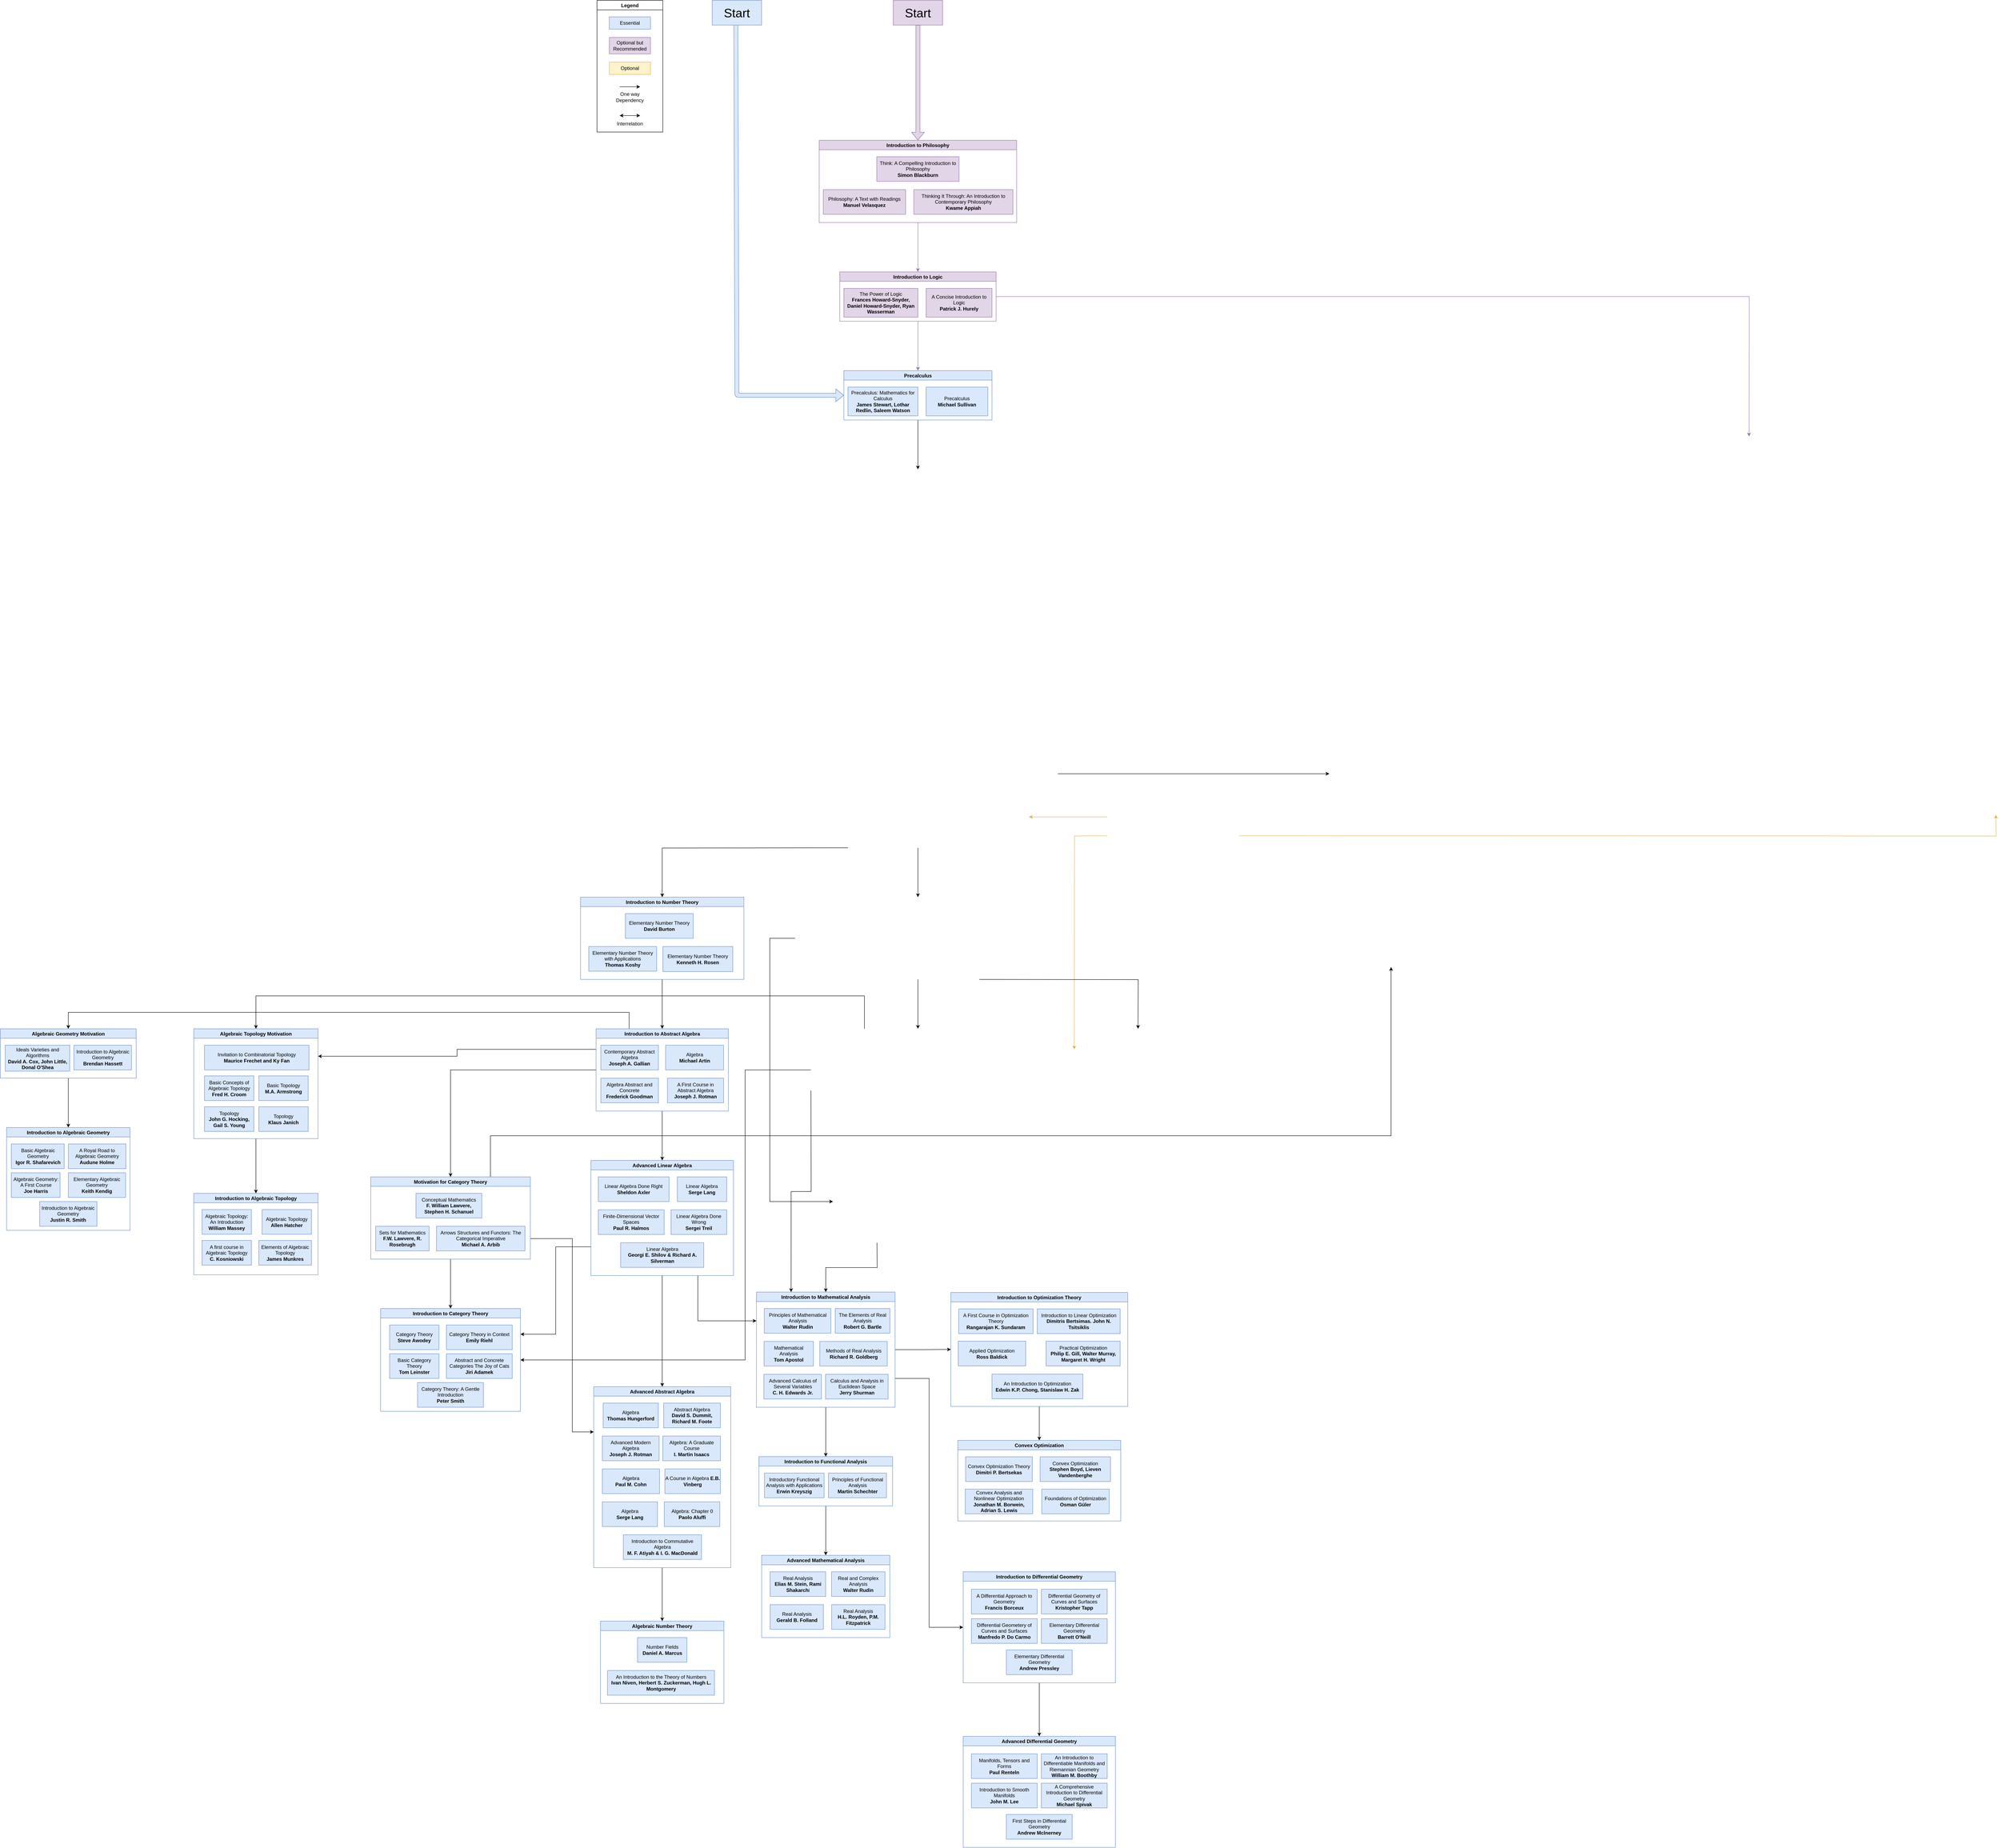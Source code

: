 <mxfile version="24.8.2">
  <diagram id="uAUSS5AuCfC497PnXvrO" name="Page-1">
    <mxGraphModel dx="6400" dy="2731" grid="1" gridSize="10" guides="1" tooltips="1" connect="1" arrows="1" fold="1" page="1" pageScale="1" pageWidth="850" pageHeight="1100" math="0" shadow="0">
      <root>
        <mxCell id="0" />
        <mxCell id="1" parent="0" />
        <mxCell id="ZpYR9GBJYjBJ57970Wno-1" value="Legend" style="swimlane;fillColor=#FFFFFF;" parent="1" vertex="1">
          <mxGeometry x="-1320" y="-1100" width="160" height="320" as="geometry" />
        </mxCell>
        <mxCell id="ZpYR9GBJYjBJ57970Wno-2" value="Optional" style="rounded=0;whiteSpace=wrap;html=1;fillColor=#fff2cc;strokeColor=#d6b656;" parent="ZpYR9GBJYjBJ57970Wno-1" vertex="1">
          <mxGeometry x="30" y="150" width="100" height="30" as="geometry" />
        </mxCell>
        <mxCell id="ZpYR9GBJYjBJ57970Wno-3" value="Optional but Recommended" style="rounded=0;whiteSpace=wrap;html=1;fillColor=#e1d5e7;strokeColor=#9673a6;" parent="ZpYR9GBJYjBJ57970Wno-1" vertex="1">
          <mxGeometry x="30" y="90" width="100" height="40" as="geometry" />
        </mxCell>
        <mxCell id="ZpYR9GBJYjBJ57970Wno-4" value="Essential&lt;br&gt;" style="rounded=0;whiteSpace=wrap;html=1;fillColor=#dae8fc;strokeColor=#6c8ebf;" parent="ZpYR9GBJYjBJ57970Wno-1" vertex="1">
          <mxGeometry x="30" y="40" width="100" height="30" as="geometry" />
        </mxCell>
        <mxCell id="HZ-TQ83FuogPrPlQnaqr-46" value="" style="endArrow=classic;html=1;" parent="ZpYR9GBJYjBJ57970Wno-1" edge="1">
          <mxGeometry width="50" height="50" relative="1" as="geometry">
            <mxPoint x="55" y="210" as="sourcePoint" />
            <mxPoint x="105" y="210" as="targetPoint" />
          </mxGeometry>
        </mxCell>
        <mxCell id="HZ-TQ83FuogPrPlQnaqr-47" value="One way Dependency" style="text;html=1;strokeColor=none;fillColor=none;align=center;verticalAlign=middle;whiteSpace=wrap;rounded=0;" parent="ZpYR9GBJYjBJ57970Wno-1" vertex="1">
          <mxGeometry x="40" y="220" width="80" height="30" as="geometry" />
        </mxCell>
        <mxCell id="HZ-TQ83FuogPrPlQnaqr-48" value="" style="endArrow=classic;startArrow=classic;html=1;" parent="ZpYR9GBJYjBJ57970Wno-1" edge="1">
          <mxGeometry width="50" height="50" relative="1" as="geometry">
            <mxPoint x="55" y="280" as="sourcePoint" />
            <mxPoint x="105" y="280" as="targetPoint" />
          </mxGeometry>
        </mxCell>
        <mxCell id="HZ-TQ83FuogPrPlQnaqr-49" value="Interrelation" style="text;html=1;strokeColor=none;fillColor=none;align=center;verticalAlign=middle;whiteSpace=wrap;rounded=0;" parent="ZpYR9GBJYjBJ57970Wno-1" vertex="1">
          <mxGeometry x="40" y="290" width="80" height="20" as="geometry" />
        </mxCell>
        <mxCell id="ZpYR9GBJYjBJ57970Wno-6" value="" style="shape=flexArrow;endArrow=classic;html=1;fontSize=30;entryX=0.5;entryY=0;entryDx=0;entryDy=0;fillColor=#e1d5e7;strokeColor=#9673a6;exitX=0.5;exitY=1;exitDx=0;exitDy=0;" parent="1" source="ZpYR9GBJYjBJ57970Wno-7" target="ZpYR9GBJYjBJ57970Wno-8" edge="1">
          <mxGeometry width="50" height="50" relative="1" as="geometry">
            <mxPoint x="-579" y="-1040" as="sourcePoint" />
            <mxPoint x="-579" y="-510" as="targetPoint" />
          </mxGeometry>
        </mxCell>
        <mxCell id="ZpYR9GBJYjBJ57970Wno-7" value="Start" style="rounded=0;whiteSpace=wrap;html=1;fontSize=30;fillColor=#e1d5e7;strokeColor=#9673a6;" parent="1" vertex="1">
          <mxGeometry x="-600" y="-1100" width="120" height="60" as="geometry" />
        </mxCell>
        <mxCell id="ZpYR9GBJYjBJ57970Wno-19" style="edgeStyle=orthogonalEdgeStyle;rounded=0;orthogonalLoop=1;jettySize=auto;html=1;fillColor=#e1d5e7;strokeColor=#9673a6;" parent="1" source="ZpYR9GBJYjBJ57970Wno-8" target="ZpYR9GBJYjBJ57970Wno-16" edge="1">
          <mxGeometry relative="1" as="geometry" />
        </mxCell>
        <mxCell id="ZpYR9GBJYjBJ57970Wno-8" value="Introduction to Philosophy" style="swimlane;fillColor=#e1d5e7;strokeColor=#9673a6;" parent="1" vertex="1">
          <mxGeometry x="-780" y="-760" width="480" height="200" as="geometry" />
        </mxCell>
        <mxCell id="ZpYR9GBJYjBJ57970Wno-9" value="Think: A Compelling Introduction to Philosophy&lt;br&gt;&lt;b&gt;Simon Blackburn&lt;/b&gt;&lt;br&gt;" style="rounded=0;whiteSpace=wrap;html=1;fillColor=#e1d5e7;strokeColor=#9673a6;" parent="ZpYR9GBJYjBJ57970Wno-8" vertex="1">
          <mxGeometry x="140" y="40" width="200" height="60" as="geometry" />
        </mxCell>
        <mxCell id="ZpYR9GBJYjBJ57970Wno-10" value="Philosophy: A Text with Readings&lt;br&gt;&lt;b&gt;Manuel Velasquez&lt;/b&gt;" style="rounded=0;whiteSpace=wrap;html=1;fillColor=#e1d5e7;strokeColor=#9673a6;" parent="ZpYR9GBJYjBJ57970Wno-8" vertex="1">
          <mxGeometry x="10" y="120" width="200" height="60" as="geometry" />
        </mxCell>
        <mxCell id="ZpYR9GBJYjBJ57970Wno-11" value="Thinking It Through: An Introduction to Contemporary Philosophy&lt;br&gt;&lt;b&gt;Kwame Appiah&lt;/b&gt;" style="rounded=0;whiteSpace=wrap;html=1;fillColor=#e1d5e7;strokeColor=#9673a6;" parent="ZpYR9GBJYjBJ57970Wno-8" vertex="1">
          <mxGeometry x="230" y="120" width="241" height="60" as="geometry" />
        </mxCell>
        <mxCell id="ZpYR9GBJYjBJ57970Wno-27" style="edgeStyle=orthogonalEdgeStyle;rounded=0;orthogonalLoop=1;jettySize=auto;html=1;exitX=0.5;exitY=1;exitDx=0;exitDy=0;entryX=0.5;entryY=0;entryDx=0;entryDy=0;fillColor=#e1d5e7;strokeColor=#9673a6;" parent="1" source="ZpYR9GBJYjBJ57970Wno-16" target="ZpYR9GBJYjBJ57970Wno-20" edge="1">
          <mxGeometry relative="1" as="geometry" />
        </mxCell>
        <mxCell id="HZ-TQ83FuogPrPlQnaqr-62" style="edgeStyle=orthogonalEdgeStyle;rounded=0;orthogonalLoop=1;jettySize=auto;html=1;exitX=1;exitY=0.5;exitDx=0;exitDy=0;entryX=0.5;entryY=0;entryDx=0;entryDy=0;fillColor=#e1d5e7;strokeColor=#9673a6;" parent="1" source="ZpYR9GBJYjBJ57970Wno-16" edge="1">
          <mxGeometry relative="1" as="geometry">
            <mxPoint x="1480" y="-40" as="targetPoint" />
          </mxGeometry>
        </mxCell>
        <mxCell id="ZpYR9GBJYjBJ57970Wno-16" value="Introduction to Logic" style="swimlane;fillColor=#e1d5e7;strokeColor=#9673a6;" parent="1" vertex="1">
          <mxGeometry x="-730" y="-440" width="380" height="120" as="geometry" />
        </mxCell>
        <mxCell id="ZpYR9GBJYjBJ57970Wno-17" value="The Power of Logic&lt;br&gt;&lt;b&gt;Frances Howard-Snyder, Daniel Howard-Snyder, Ryan Wasserman&lt;/b&gt;" style="rounded=0;whiteSpace=wrap;html=1;fillColor=#e1d5e7;strokeColor=#9673a6;" parent="ZpYR9GBJYjBJ57970Wno-16" vertex="1">
          <mxGeometry x="10" y="40" width="180" height="70" as="geometry" />
        </mxCell>
        <mxCell id="ZpYR9GBJYjBJ57970Wno-18" value="A Concise Introduction to Logic&lt;br&gt;&lt;b&gt;Patrick J. Hurely&lt;/b&gt;" style="rounded=0;whiteSpace=wrap;html=1;fillColor=#e1d5e7;strokeColor=#9673a6;" parent="ZpYR9GBJYjBJ57970Wno-16" vertex="1">
          <mxGeometry x="210" y="40" width="160" height="70" as="geometry" />
        </mxCell>
        <mxCell id="ZpYR9GBJYjBJ57970Wno-38" style="edgeStyle=orthogonalEdgeStyle;rounded=0;orthogonalLoop=1;jettySize=auto;html=1;exitX=0.5;exitY=1;exitDx=0;exitDy=0;" parent="1" source="ZpYR9GBJYjBJ57970Wno-20" edge="1">
          <mxGeometry relative="1" as="geometry">
            <mxPoint x="-540" y="40" as="targetPoint" />
          </mxGeometry>
        </mxCell>
        <mxCell id="ZpYR9GBJYjBJ57970Wno-20" value="Precalculus" style="swimlane;fillColor=#dae8fc;strokeColor=#6c8ebf;" parent="1" vertex="1">
          <mxGeometry x="-720" y="-200" width="360" height="120" as="geometry">
            <mxRectangle x="-720" y="-200" width="100" height="30" as="alternateBounds" />
          </mxGeometry>
        </mxCell>
        <mxCell id="ZpYR9GBJYjBJ57970Wno-21" value="Precalculus: Mathematics for Calculus&lt;br&gt;&lt;b&gt;James Stewart, Lothar Redlin, Saleem Watson&lt;/b&gt;" style="rounded=0;whiteSpace=wrap;html=1;fillColor=#dae8fc;strokeColor=#6c8ebf;" parent="ZpYR9GBJYjBJ57970Wno-20" vertex="1">
          <mxGeometry x="10" y="40" width="170" height="70" as="geometry" />
        </mxCell>
        <mxCell id="ZpYR9GBJYjBJ57970Wno-32" value="Precalculus&lt;br&gt;&lt;b&gt;Michael Sullivan&lt;/b&gt;" style="rounded=0;whiteSpace=wrap;html=1;fillColor=#dae8fc;strokeColor=#6c8ebf;" parent="ZpYR9GBJYjBJ57970Wno-20" vertex="1">
          <mxGeometry x="200" y="40" width="150" height="70" as="geometry" />
        </mxCell>
        <mxCell id="ZpYR9GBJYjBJ57970Wno-39" value="" style="shape=flexArrow;endArrow=classic;html=1;entryX=0;entryY=0.5;entryDx=0;entryDy=0;fillColor=#dae8fc;strokeColor=#6c8ebf;" parent="1" target="ZpYR9GBJYjBJ57970Wno-20" edge="1">
          <mxGeometry width="50" height="50" relative="1" as="geometry">
            <mxPoint x="-982.5" y="-1050" as="sourcePoint" />
            <mxPoint x="-981" y="-256" as="targetPoint" />
            <Array as="points">
              <mxPoint x="-980" y="-140" />
            </Array>
          </mxGeometry>
        </mxCell>
        <mxCell id="ZpYR9GBJYjBJ57970Wno-40" value="Start" style="rounded=0;whiteSpace=wrap;html=1;fontSize=30;fillColor=#dae8fc;strokeColor=#6c8ebf;" parent="1" vertex="1">
          <mxGeometry x="-1040" y="-1100" width="120" height="60" as="geometry" />
        </mxCell>
        <mxCell id="HZ-TQ83FuogPrPlQnaqr-28" style="edgeStyle=orthogonalEdgeStyle;rounded=0;orthogonalLoop=1;jettySize=auto;html=1;exitX=1;exitY=0.25;exitDx=0;exitDy=0;entryX=0;entryY=0.5;entryDx=0;entryDy=0;" parent="1" edge="1">
          <mxGeometry relative="1" as="geometry">
            <mxPoint x="-200" y="780" as="sourcePoint" />
            <mxPoint x="460" y="780" as="targetPoint" />
          </mxGeometry>
        </mxCell>
        <mxCell id="HZ-TQ83FuogPrPlQnaqr-69" style="edgeStyle=orthogonalEdgeStyle;rounded=0;orthogonalLoop=1;jettySize=auto;html=1;exitX=0.5;exitY=1;exitDx=0;exitDy=0;entryX=0.5;entryY=0;entryDx=0;entryDy=0;" parent="1" edge="1">
          <mxGeometry relative="1" as="geometry">
            <mxPoint x="-540" y="960" as="sourcePoint" />
            <mxPoint x="-540" y="1080" as="targetPoint" />
          </mxGeometry>
        </mxCell>
        <mxCell id="HZ-TQ83FuogPrPlQnaqr-99" style="edgeStyle=orthogonalEdgeStyle;rounded=0;orthogonalLoop=1;jettySize=auto;html=1;exitX=0.25;exitY=1;exitDx=0;exitDy=0;entryX=0.5;entryY=0;entryDx=0;entryDy=0;" parent="1" target="HZ-TQ83FuogPrPlQnaqr-70" edge="1">
          <mxGeometry relative="1" as="geometry">
            <mxPoint x="-710" y="960" as="sourcePoint" />
          </mxGeometry>
        </mxCell>
        <mxCell id="ZpYR9GBJYjBJ57970Wno-122" style="edgeStyle=orthogonalEdgeStyle;rounded=0;orthogonalLoop=1;jettySize=auto;html=1;exitX=0;exitY=0.5;exitDx=0;exitDy=0;entryX=1;entryY=0.5;entryDx=0;entryDy=0;fillColor=#fff2cc;strokeColor=#d6b656;" parent="1" edge="1">
          <mxGeometry relative="1" as="geometry">
            <mxPoint x="-80" y="885" as="sourcePoint" />
            <mxPoint x="-270" y="885" as="targetPoint" />
          </mxGeometry>
        </mxCell>
        <mxCell id="HZ-TQ83FuogPrPlQnaqr-44" style="edgeStyle=orthogonalEdgeStyle;rounded=0;orthogonalLoop=1;jettySize=auto;html=1;exitX=1;exitY=0.75;exitDx=0;exitDy=0;entryX=0.5;entryY=1;entryDx=0;entryDy=0;fillColor=#fff2cc;strokeColor=#d6b656;" parent="1" edge="1">
          <mxGeometry relative="1" as="geometry">
            <mxPoint x="240" y="930.75" as="sourcePoint" />
            <mxPoint x="2080" y="880" as="targetPoint" />
          </mxGeometry>
        </mxCell>
        <mxCell id="HZ-TQ83FuogPrPlQnaqr-125" style="edgeStyle=orthogonalEdgeStyle;rounded=0;orthogonalLoop=1;jettySize=auto;html=1;exitX=0;exitY=0.75;exitDx=0;exitDy=0;entryX=0;entryY=0.25;entryDx=0;entryDy=0;fillColor=#fff2cc;strokeColor=#d6b656;" parent="1" edge="1">
          <mxGeometry relative="1" as="geometry">
            <mxPoint x="-80" y="930.75" as="sourcePoint" />
            <mxPoint x="-160" y="1450" as="targetPoint" />
          </mxGeometry>
        </mxCell>
        <mxCell id="HZ-TQ83FuogPrPlQnaqr-109" style="edgeStyle=orthogonalEdgeStyle;rounded=0;orthogonalLoop=1;jettySize=auto;html=1;exitX=0.5;exitY=1;exitDx=0;exitDy=0;entryX=0.5;entryY=0;entryDx=0;entryDy=0;" parent="1" edge="1">
          <mxGeometry relative="1" as="geometry">
            <mxPoint x="-540" y="1280" as="sourcePoint" />
            <mxPoint x="-540" y="1400" as="targetPoint" />
          </mxGeometry>
        </mxCell>
        <mxCell id="HZ-TQ83FuogPrPlQnaqr-126" style="edgeStyle=orthogonalEdgeStyle;rounded=0;orthogonalLoop=1;jettySize=auto;html=1;exitX=0.75;exitY=1;exitDx=0;exitDy=0;entryX=0.5;entryY=0;entryDx=0;entryDy=0;" parent="1" edge="1">
          <mxGeometry relative="1" as="geometry">
            <mxPoint x="-390.75" y="1280" as="sourcePoint" />
            <mxPoint x="-5" y="1400" as="targetPoint" />
          </mxGeometry>
        </mxCell>
        <mxCell id="HZ-TQ83FuogPrPlQnaqr-170" style="edgeStyle=orthogonalEdgeStyle;rounded=0;orthogonalLoop=1;jettySize=auto;html=1;exitX=0;exitY=0.5;exitDx=0;exitDy=0;entryX=0;entryY=0.5;entryDx=0;entryDy=0;" parent="1" edge="1">
          <mxGeometry relative="1" as="geometry">
            <Array as="points">
              <mxPoint x="-900" y="1180" />
              <mxPoint x="-900" y="1820" />
            </Array>
            <mxPoint x="-838.5" y="1180" as="sourcePoint" />
            <mxPoint x="-746.5" y="1820" as="targetPoint" />
          </mxGeometry>
        </mxCell>
        <mxCell id="HZ-TQ83FuogPrPlQnaqr-115" style="edgeStyle=orthogonalEdgeStyle;rounded=0;orthogonalLoop=1;jettySize=auto;html=1;exitX=0.5;exitY=1;exitDx=0;exitDy=0;entryX=0.5;entryY=0;entryDx=0;entryDy=0;" parent="1" source="HZ-TQ83FuogPrPlQnaqr-70" target="HZ-TQ83FuogPrPlQnaqr-110" edge="1">
          <mxGeometry relative="1" as="geometry" />
        </mxCell>
        <mxCell id="HZ-TQ83FuogPrPlQnaqr-70" value="Introduction to Number Theory" style="swimlane;fillColor=#dae8fc;strokeColor=#6c8ebf;" parent="1" vertex="1">
          <mxGeometry x="-1360" y="1080" width="397" height="200" as="geometry" />
        </mxCell>
        <mxCell id="HZ-TQ83FuogPrPlQnaqr-71" value="Elementary Number Theory&lt;br&gt;&lt;b&gt;David Burton&lt;/b&gt;" style="rounded=0;whiteSpace=wrap;html=1;fillColor=#dae8fc;strokeColor=#6c8ebf;" parent="HZ-TQ83FuogPrPlQnaqr-70" vertex="1">
          <mxGeometry x="109" y="40" width="165" height="60" as="geometry" />
        </mxCell>
        <mxCell id="HZ-TQ83FuogPrPlQnaqr-72" value="Elementary Number Theory with Applications&lt;br&gt;&lt;b&gt;Thomas Koshy&lt;/b&gt;" style="rounded=0;whiteSpace=wrap;html=1;fillColor=#dae8fc;strokeColor=#6c8ebf;" parent="HZ-TQ83FuogPrPlQnaqr-70" vertex="1">
          <mxGeometry x="20" y="120" width="165" height="60" as="geometry" />
        </mxCell>
        <mxCell id="HZ-TQ83FuogPrPlQnaqr-73" value="&lt;div&gt;Elementary Number Theory&lt;/div&gt;&lt;div&gt;&lt;b&gt;Kenneth H. Rosen&lt;/b&gt;&lt;/div&gt;" style="rounded=0;whiteSpace=wrap;html=1;fillColor=#dae8fc;strokeColor=#6c8ebf;" parent="HZ-TQ83FuogPrPlQnaqr-70" vertex="1">
          <mxGeometry x="200" y="120" width="170" height="61" as="geometry" />
        </mxCell>
        <mxCell id="HZ-TQ83FuogPrPlQnaqr-171" style="edgeStyle=orthogonalEdgeStyle;rounded=0;orthogonalLoop=1;jettySize=auto;html=1;exitX=0;exitY=0.75;exitDx=0;exitDy=0;entryX=0.25;entryY=0;entryDx=0;entryDy=0;" parent="1" target="HZ-TQ83FuogPrPlQnaqr-153" edge="1">
          <mxGeometry relative="1" as="geometry">
            <mxPoint x="-800" y="1550" as="sourcePoint" />
          </mxGeometry>
        </mxCell>
        <mxCell id="XHwMdBdWKg2Phqc04OuS-23" style="edgeStyle=orthogonalEdgeStyle;rounded=0;orthogonalLoop=1;jettySize=auto;html=1;exitX=0;exitY=0.5;exitDx=0;exitDy=0;entryX=1;entryY=0.5;entryDx=0;entryDy=0;" parent="1" target="XHwMdBdWKg2Phqc04OuS-15" edge="1">
          <mxGeometry relative="1" as="geometry">
            <Array as="points">
              <mxPoint x="-960" y="1500" />
              <mxPoint x="-960" y="2205" />
            </Array>
            <mxPoint x="-800" y="1500" as="sourcePoint" />
          </mxGeometry>
        </mxCell>
        <mxCell id="XHwMdBdWKg2Phqc04OuS-174" style="edgeStyle=orthogonalEdgeStyle;rounded=0;orthogonalLoop=1;jettySize=auto;html=1;exitX=0.25;exitY=0;exitDx=0;exitDy=0;entryX=0.5;entryY=0;entryDx=0;entryDy=0;" parent="1" target="XHwMdBdWKg2Phqc04OuS-162" edge="1">
          <mxGeometry relative="1" as="geometry">
            <Array as="points">
              <mxPoint x="-670" y="1320" />
              <mxPoint x="-2149" y="1320" />
            </Array>
            <mxPoint x="-670" y="1400" as="sourcePoint" />
          </mxGeometry>
        </mxCell>
        <mxCell id="HZ-TQ83FuogPrPlQnaqr-132" style="edgeStyle=orthogonalEdgeStyle;rounded=0;orthogonalLoop=1;jettySize=auto;html=1;exitX=0.5;exitY=1;exitDx=0;exitDy=0;entryX=0.5;entryY=0;entryDx=0;entryDy=0;" parent="1" source="HZ-TQ83FuogPrPlQnaqr-110" target="HZ-TQ83FuogPrPlQnaqr-127" edge="1">
          <mxGeometry relative="1" as="geometry" />
        </mxCell>
        <mxCell id="XHwMdBdWKg2Phqc04OuS-14" style="edgeStyle=orthogonalEdgeStyle;rounded=0;orthogonalLoop=1;jettySize=auto;html=1;exitX=0;exitY=0.5;exitDx=0;exitDy=0;" parent="1" source="HZ-TQ83FuogPrPlQnaqr-110" target="XHwMdBdWKg2Phqc04OuS-8" edge="1">
          <mxGeometry relative="1" as="geometry" />
        </mxCell>
        <mxCell id="XHwMdBdWKg2Phqc04OuS-176" style="edgeStyle=orthogonalEdgeStyle;rounded=0;orthogonalLoop=1;jettySize=auto;html=1;exitX=0;exitY=0.25;exitDx=0;exitDy=0;entryX=1;entryY=0.25;entryDx=0;entryDy=0;" parent="1" source="HZ-TQ83FuogPrPlQnaqr-110" target="XHwMdBdWKg2Phqc04OuS-162" edge="1">
          <mxGeometry relative="1" as="geometry" />
        </mxCell>
        <mxCell id="XHwMdBdWKg2Phqc04OuS-187" style="edgeStyle=orthogonalEdgeStyle;rounded=0;orthogonalLoop=1;jettySize=auto;html=1;exitX=0.25;exitY=0;exitDx=0;exitDy=0;entryX=0.5;entryY=0;entryDx=0;entryDy=0;" parent="1" source="HZ-TQ83FuogPrPlQnaqr-110" target="XHwMdBdWKg2Phqc04OuS-178" edge="1">
          <mxGeometry relative="1" as="geometry">
            <Array as="points">
              <mxPoint x="-1242" y="1360" />
              <mxPoint x="-2605" y="1360" />
            </Array>
          </mxGeometry>
        </mxCell>
        <mxCell id="HZ-TQ83FuogPrPlQnaqr-110" value="Introduction to Abstract Algebra" style="swimlane;fillColor=#dae8fc;strokeColor=#6c8ebf;" parent="1" vertex="1">
          <mxGeometry x="-1322.25" y="1400" width="321.5" height="200" as="geometry" />
        </mxCell>
        <mxCell id="HZ-TQ83FuogPrPlQnaqr-111" value="Contemporary Abstract Algebra&lt;br&gt;&lt;b&gt;Joseph A. Gallian&lt;/b&gt;" style="rounded=0;whiteSpace=wrap;html=1;fillColor=#dae8fc;strokeColor=#6c8ebf;" parent="HZ-TQ83FuogPrPlQnaqr-110" vertex="1">
          <mxGeometry x="11.5" y="40" width="140" height="60" as="geometry" />
        </mxCell>
        <mxCell id="HZ-TQ83FuogPrPlQnaqr-112" value="Algebra Abstract and Concrete&lt;br&gt;&lt;b&gt;Frederick Goodman&lt;/b&gt;" style="rounded=0;whiteSpace=wrap;html=1;fillColor=#dae8fc;strokeColor=#6c8ebf;" parent="HZ-TQ83FuogPrPlQnaqr-110" vertex="1">
          <mxGeometry x="11.5" y="120" width="140" height="60" as="geometry" />
        </mxCell>
        <mxCell id="HZ-TQ83FuogPrPlQnaqr-113" value="A First Course in Abstract Algebra&lt;br&gt;&lt;b&gt;Joseph J. Rotman&lt;/b&gt;" style="rounded=0;whiteSpace=wrap;html=1;fillColor=#dae8fc;strokeColor=#6c8ebf;" parent="HZ-TQ83FuogPrPlQnaqr-110" vertex="1">
          <mxGeometry x="173.5" y="120" width="136.5" height="60" as="geometry" />
        </mxCell>
        <mxCell id="HZ-TQ83FuogPrPlQnaqr-114" value="Algebra&lt;br&gt;&lt;b&gt;Michael Artin&lt;/b&gt;" style="rounded=0;whiteSpace=wrap;html=1;fillColor=#dae8fc;strokeColor=#6c8ebf;" parent="HZ-TQ83FuogPrPlQnaqr-110" vertex="1">
          <mxGeometry x="169" y="40" width="141" height="60" as="geometry" />
        </mxCell>
        <mxCell id="XHwMdBdWKg2Phqc04OuS-22" style="edgeStyle=orthogonalEdgeStyle;rounded=0;orthogonalLoop=1;jettySize=auto;html=1;exitX=0;exitY=0.75;exitDx=0;exitDy=0;entryX=1;entryY=0.25;entryDx=0;entryDy=0;" parent="1" source="HZ-TQ83FuogPrPlQnaqr-127" target="XHwMdBdWKg2Phqc04OuS-15" edge="1">
          <mxGeometry relative="1" as="geometry" />
        </mxCell>
        <mxCell id="XHwMdBdWKg2Phqc04OuS-34" style="edgeStyle=orthogonalEdgeStyle;rounded=0;orthogonalLoop=1;jettySize=auto;html=1;exitX=0.5;exitY=1;exitDx=0;exitDy=0;entryX=0.5;entryY=0;entryDx=0;entryDy=0;" parent="1" source="HZ-TQ83FuogPrPlQnaqr-127" target="XHwMdBdWKg2Phqc04OuS-24" edge="1">
          <mxGeometry relative="1" as="geometry" />
        </mxCell>
        <mxCell id="XHwMdBdWKg2Phqc04OuS-148" style="edgeStyle=orthogonalEdgeStyle;rounded=0;orthogonalLoop=1;jettySize=auto;html=1;exitX=0.75;exitY=1;exitDx=0;exitDy=0;entryX=0;entryY=0.25;entryDx=0;entryDy=0;" parent="1" source="HZ-TQ83FuogPrPlQnaqr-127" target="HZ-TQ83FuogPrPlQnaqr-153" edge="1">
          <mxGeometry relative="1" as="geometry" />
        </mxCell>
        <mxCell id="HZ-TQ83FuogPrPlQnaqr-127" value="Advanced Linear Algebra" style="swimlane;fillColor=#dae8fc;strokeColor=#6c8ebf;" parent="1" vertex="1">
          <mxGeometry x="-1334.75" y="1720" width="346.5" height="280" as="geometry" />
        </mxCell>
        <mxCell id="HZ-TQ83FuogPrPlQnaqr-128" value="&lt;span&gt;Linear Algebra Done Right&lt;br&gt;&lt;b&gt;Sheldon Axler&lt;/b&gt;&lt;/span&gt;" style="rounded=0;whiteSpace=wrap;html=1;fillColor=#dae8fc;strokeColor=#6c8ebf;" parent="HZ-TQ83FuogPrPlQnaqr-127" vertex="1">
          <mxGeometry x="18" y="40" width="172" height="60" as="geometry" />
        </mxCell>
        <mxCell id="HZ-TQ83FuogPrPlQnaqr-129" value="&lt;span&gt;Linear Algebra&lt;br&gt;&lt;b&gt;Serge Lang&lt;/b&gt;&lt;/span&gt;" style="rounded=0;whiteSpace=wrap;html=1;fillColor=#dae8fc;strokeColor=#6c8ebf;" parent="HZ-TQ83FuogPrPlQnaqr-127" vertex="1">
          <mxGeometry x="210" y="40" width="120" height="60" as="geometry" />
        </mxCell>
        <mxCell id="HZ-TQ83FuogPrPlQnaqr-130" value="Finite-Dimensional Vector Spaces&lt;br&gt;&lt;b&gt;Paul R. Halmos&lt;/b&gt;&lt;br&gt;" style="rounded=0;whiteSpace=wrap;html=1;fillColor=#dae8fc;strokeColor=#6c8ebf;" parent="HZ-TQ83FuogPrPlQnaqr-127" vertex="1">
          <mxGeometry x="18" y="120" width="160" height="60" as="geometry" />
        </mxCell>
        <mxCell id="HZ-TQ83FuogPrPlQnaqr-133" value="Linear Algebra Done Wrong&lt;br&gt;&lt;b&gt;Sergei Treil&lt;/b&gt;" style="rounded=0;whiteSpace=wrap;html=1;fillColor=#dae8fc;strokeColor=#6c8ebf;" parent="HZ-TQ83FuogPrPlQnaqr-127" vertex="1">
          <mxGeometry x="194.75" y="120" width="135.25" height="60" as="geometry" />
        </mxCell>
        <mxCell id="HZ-TQ83FuogPrPlQnaqr-137" value="Linear Algebra&lt;br&gt;&lt;b&gt;Georgi E. Shilov &amp;amp; Richard A. Silverman&lt;/b&gt;" style="rounded=0;whiteSpace=wrap;html=1;fillColor=#dae8fc;strokeColor=#6c8ebf;" parent="HZ-TQ83FuogPrPlQnaqr-127" vertex="1">
          <mxGeometry x="72.25" y="200" width="202" height="60" as="geometry" />
        </mxCell>
        <mxCell id="HZ-TQ83FuogPrPlQnaqr-161" style="edgeStyle=orthogonalEdgeStyle;rounded=0;orthogonalLoop=1;jettySize=auto;html=1;exitX=0.25;exitY=1;exitDx=0;exitDy=0;" parent="1" target="HZ-TQ83FuogPrPlQnaqr-153" edge="1">
          <mxGeometry relative="1" as="geometry">
            <mxPoint x="-639.5" y="1920" as="sourcePoint" />
          </mxGeometry>
        </mxCell>
        <mxCell id="XHwMdBdWKg2Phqc04OuS-160" style="edgeStyle=orthogonalEdgeStyle;rounded=0;orthogonalLoop=1;jettySize=auto;html=1;exitX=0.5;exitY=1;exitDx=0;exitDy=0;entryX=0.5;entryY=0;entryDx=0;entryDy=0;" parent="1" source="HZ-TQ83FuogPrPlQnaqr-147" target="XHwMdBdWKg2Phqc04OuS-1" edge="1">
          <mxGeometry relative="1" as="geometry" />
        </mxCell>
        <mxCell id="HZ-TQ83FuogPrPlQnaqr-147" value="Introduction to Functional Analysis" style="swimlane;fillColor=#dae8fc;strokeColor=#6c8ebf;" parent="1" vertex="1">
          <mxGeometry x="-926.5" y="2440" width="325" height="120" as="geometry" />
        </mxCell>
        <mxCell id="HZ-TQ83FuogPrPlQnaqr-148" value="Introductory Functional Analysis with Applications&lt;br&gt;&lt;b&gt;Erwin Kreyszig&lt;/b&gt;" style="rounded=0;whiteSpace=wrap;html=1;fillColor=#dae8fc;strokeColor=#6c8ebf;" parent="HZ-TQ83FuogPrPlQnaqr-147" vertex="1">
          <mxGeometry x="13.5" y="40" width="145" height="60" as="geometry" />
        </mxCell>
        <mxCell id="HZ-TQ83FuogPrPlQnaqr-150" value="&lt;div&gt;Principles of Functional Analysis&lt;/div&gt;&lt;div&gt;&lt;b&gt;Martin Schechter&lt;/b&gt;&lt;/div&gt;" style="rounded=0;whiteSpace=wrap;html=1;fillColor=#dae8fc;strokeColor=#6c8ebf;" parent="HZ-TQ83FuogPrPlQnaqr-147" vertex="1">
          <mxGeometry x="169" y="40" width="141" height="60" as="geometry" />
        </mxCell>
        <mxCell id="XHwMdBdWKg2Phqc04OuS-159" style="edgeStyle=orthogonalEdgeStyle;rounded=0;orthogonalLoop=1;jettySize=auto;html=1;exitX=0.5;exitY=1;exitDx=0;exitDy=0;entryX=0.5;entryY=0;entryDx=0;entryDy=0;" parent="1" source="HZ-TQ83FuogPrPlQnaqr-153" target="HZ-TQ83FuogPrPlQnaqr-147" edge="1">
          <mxGeometry relative="1" as="geometry" />
        </mxCell>
        <mxCell id="TdLw2zF5TJnS2Xj7bHxv-1" style="edgeStyle=orthogonalEdgeStyle;rounded=0;orthogonalLoop=1;jettySize=auto;html=1;exitX=1;exitY=0.5;exitDx=0;exitDy=0;entryX=0;entryY=0.5;entryDx=0;entryDy=0;" parent="1" source="HZ-TQ83FuogPrPlQnaqr-153" target="XHwMdBdWKg2Phqc04OuS-133" edge="1">
          <mxGeometry relative="1" as="geometry" />
        </mxCell>
        <mxCell id="TdLw2zF5TJnS2Xj7bHxv-2" style="edgeStyle=orthogonalEdgeStyle;rounded=0;orthogonalLoop=1;jettySize=auto;html=1;exitX=1;exitY=0.75;exitDx=0;exitDy=0;entryX=0;entryY=0.5;entryDx=0;entryDy=0;" parent="1" source="HZ-TQ83FuogPrPlQnaqr-153" target="XHwMdBdWKg2Phqc04OuS-188" edge="1">
          <mxGeometry relative="1" as="geometry" />
        </mxCell>
        <mxCell id="HZ-TQ83FuogPrPlQnaqr-153" value="Introduction to Mathematical Analysis" style="swimlane;fillColor=#dae8fc;strokeColor=#6c8ebf;" parent="1" vertex="1">
          <mxGeometry x="-932.5" y="2040" width="337" height="280" as="geometry" />
        </mxCell>
        <mxCell id="HZ-TQ83FuogPrPlQnaqr-154" value="Principles of Mathematical Analysis&lt;br&gt;&lt;b&gt;Walter Rudin&lt;/b&gt;" style="rounded=0;whiteSpace=wrap;html=1;fillColor=#dae8fc;strokeColor=#6c8ebf;" parent="HZ-TQ83FuogPrPlQnaqr-153" vertex="1">
          <mxGeometry x="19" y="40" width="162" height="60" as="geometry" />
        </mxCell>
        <mxCell id="HZ-TQ83FuogPrPlQnaqr-155" value="Mathematical Analysis&lt;br&gt;&lt;b&gt;Tom Apostol&lt;/b&gt;" style="rounded=0;whiteSpace=wrap;html=1;fillColor=#dae8fc;strokeColor=#6c8ebf;" parent="HZ-TQ83FuogPrPlQnaqr-153" vertex="1">
          <mxGeometry x="18.5" y="120" width="120" height="60" as="geometry" />
        </mxCell>
        <mxCell id="HZ-TQ83FuogPrPlQnaqr-156" value="Methods of Real Analysis&lt;br&gt;&lt;b&gt;Richard R. Goldberg&lt;/b&gt;" style="rounded=0;whiteSpace=wrap;html=1;fillColor=#dae8fc;strokeColor=#6c8ebf;" parent="HZ-TQ83FuogPrPlQnaqr-153" vertex="1">
          <mxGeometry x="154" y="120" width="164" height="60" as="geometry" />
        </mxCell>
        <mxCell id="HZ-TQ83FuogPrPlQnaqr-157" value="The Elements of Real Analysis&lt;br&gt;&lt;b&gt;Robert G. Bartle&lt;/b&gt;" style="rounded=0;whiteSpace=wrap;html=1;fillColor=#dae8fc;strokeColor=#6c8ebf;" parent="HZ-TQ83FuogPrPlQnaqr-153" vertex="1">
          <mxGeometry x="191.5" y="40" width="133" height="60" as="geometry" />
        </mxCell>
        <mxCell id="HZ-TQ83FuogPrPlQnaqr-158" value="Advanced Calculus of Several Variables&lt;br&gt;&lt;b&gt;C. H. Edwards Jr.&lt;/b&gt;" style="rounded=0;whiteSpace=wrap;html=1;fillColor=#dae8fc;strokeColor=#6c8ebf;" parent="HZ-TQ83FuogPrPlQnaqr-153" vertex="1">
          <mxGeometry x="18" y="200" width="140" height="60" as="geometry" />
        </mxCell>
        <mxCell id="HZ-TQ83FuogPrPlQnaqr-159" value="Calculus and Analysis in Euclidean Space&lt;br&gt;&lt;b&gt;Jerry Shurman&lt;/b&gt;" style="rounded=0;whiteSpace=wrap;html=1;fillColor=#dae8fc;strokeColor=#6c8ebf;" parent="HZ-TQ83FuogPrPlQnaqr-153" vertex="1">
          <mxGeometry x="168" y="200" width="152" height="60" as="geometry" />
        </mxCell>
        <mxCell id="XHwMdBdWKg2Phqc04OuS-1" value="Advanced Mathematical Analysis" style="swimlane;fillColor=#dae8fc;strokeColor=#6c8ebf;" parent="1" vertex="1">
          <mxGeometry x="-919.75" y="2680" width="311.5" height="200" as="geometry" />
        </mxCell>
        <mxCell id="XHwMdBdWKg2Phqc04OuS-2" value="Real Analysis&lt;br&gt;&lt;b&gt;H.L. Royden, P.M. Fitzpatrick&lt;/b&gt;" style="rounded=0;whiteSpace=wrap;html=1;fillColor=#dae8fc;strokeColor=#6c8ebf;" parent="XHwMdBdWKg2Phqc04OuS-1" vertex="1">
          <mxGeometry x="170" y="120" width="129.75" height="60" as="geometry" />
        </mxCell>
        <mxCell id="XHwMdBdWKg2Phqc04OuS-3" value="Real Analysis&lt;br&gt;&lt;b&gt;Gerald B. Folland&lt;/b&gt;" style="rounded=0;whiteSpace=wrap;html=1;fillColor=#dae8fc;strokeColor=#6c8ebf;" parent="XHwMdBdWKg2Phqc04OuS-1" vertex="1">
          <mxGeometry x="20.5" y="120" width="129.5" height="60" as="geometry" />
        </mxCell>
        <mxCell id="XHwMdBdWKg2Phqc04OuS-4" value="Real Analysis&lt;br&gt;&lt;b&gt;Elias M. Stein, Rami Shakarch&lt;/b&gt;i" style="rounded=0;whiteSpace=wrap;html=1;fillColor=#dae8fc;strokeColor=#6c8ebf;" parent="XHwMdBdWKg2Phqc04OuS-1" vertex="1">
          <mxGeometry x="20.5" y="40" width="135" height="60" as="geometry" />
        </mxCell>
        <mxCell id="XHwMdBdWKg2Phqc04OuS-5" value="Real and Complex Analysis&lt;br&gt;&lt;b&gt;Walter Rudin&lt;/b&gt;" style="rounded=0;whiteSpace=wrap;html=1;fillColor=#dae8fc;strokeColor=#6c8ebf;" parent="XHwMdBdWKg2Phqc04OuS-1" vertex="1">
          <mxGeometry x="169.75" y="40" width="130" height="60" as="geometry" />
        </mxCell>
        <mxCell id="XHwMdBdWKg2Phqc04OuS-20" style="edgeStyle=orthogonalEdgeStyle;rounded=0;orthogonalLoop=1;jettySize=auto;html=1;exitX=0.5;exitY=1;exitDx=0;exitDy=0;entryX=0.5;entryY=0;entryDx=0;entryDy=0;" parent="1" source="XHwMdBdWKg2Phqc04OuS-8" target="XHwMdBdWKg2Phqc04OuS-15" edge="1">
          <mxGeometry relative="1" as="geometry" />
        </mxCell>
        <mxCell id="XHwMdBdWKg2Phqc04OuS-36" style="edgeStyle=orthogonalEdgeStyle;rounded=0;orthogonalLoop=1;jettySize=auto;html=1;exitX=1;exitY=0.75;exitDx=0;exitDy=0;entryX=0;entryY=0.25;entryDx=0;entryDy=0;" parent="1" source="XHwMdBdWKg2Phqc04OuS-8" target="XHwMdBdWKg2Phqc04OuS-24" edge="1">
          <mxGeometry relative="1" as="geometry">
            <Array as="points">
              <mxPoint x="-1380" y="1910" />
              <mxPoint x="-1380" y="2380" />
            </Array>
          </mxGeometry>
        </mxCell>
        <mxCell id="XHwMdBdWKg2Phqc04OuS-62" style="edgeStyle=orthogonalEdgeStyle;rounded=0;orthogonalLoop=1;jettySize=auto;html=1;exitX=0.75;exitY=0;exitDx=0;exitDy=0;entryX=0.5;entryY=1;entryDx=0;entryDy=0;" parent="1" source="XHwMdBdWKg2Phqc04OuS-8" edge="1">
          <mxGeometry relative="1" as="geometry">
            <Array as="points">
              <mxPoint x="-1579" y="1660" />
              <mxPoint x="610" y="1660" />
            </Array>
            <mxPoint x="610" y="1250" as="targetPoint" />
          </mxGeometry>
        </mxCell>
        <mxCell id="XHwMdBdWKg2Phqc04OuS-8" value="Motivation for Category Theory" style="swimlane;fillColor=#dae8fc;strokeColor=#6c8ebf;" parent="1" vertex="1">
          <mxGeometry x="-1870" y="1760" width="388" height="200" as="geometry" />
        </mxCell>
        <mxCell id="XHwMdBdWKg2Phqc04OuS-9" value="&lt;span&gt;Conceptual Mathematics&lt;br&gt;&lt;b&gt;F. William Lawvere, Stephen H. Schanuel&lt;/b&gt;&lt;/span&gt;" style="rounded=0;whiteSpace=wrap;html=1;fillColor=#dae8fc;strokeColor=#6c8ebf;" parent="XHwMdBdWKg2Phqc04OuS-8" vertex="1">
          <mxGeometry x="110" y="40" width="160" height="60" as="geometry" />
        </mxCell>
        <mxCell id="XHwMdBdWKg2Phqc04OuS-10" value="&lt;span&gt;Sets for Mathematics&lt;br&gt;&lt;b&gt;F.W. Lawvere, R. Rosebrugh&lt;/b&gt;&lt;/span&gt;" style="rounded=0;whiteSpace=wrap;html=1;fillColor=#dae8fc;strokeColor=#6c8ebf;" parent="XHwMdBdWKg2Phqc04OuS-8" vertex="1">
          <mxGeometry x="12" y="120" width="130" height="60" as="geometry" />
        </mxCell>
        <mxCell id="XHwMdBdWKg2Phqc04OuS-11" value="&lt;span&gt;Arrows Structures and Functors: The Categorical Imperative&lt;br&gt;&lt;b&gt;Michael A. Arbib&lt;/b&gt;&lt;/span&gt;" style="rounded=0;whiteSpace=wrap;html=1;fillColor=#dae8fc;strokeColor=#6c8ebf;" parent="XHwMdBdWKg2Phqc04OuS-8" vertex="1">
          <mxGeometry x="160" y="120" width="215" height="60" as="geometry" />
        </mxCell>
        <mxCell id="XHwMdBdWKg2Phqc04OuS-15" value="Introduction to Category Theory" style="swimlane;fillColor=#dae8fc;strokeColor=#6c8ebf;" parent="1" vertex="1">
          <mxGeometry x="-1846" y="2080" width="340" height="250" as="geometry" />
        </mxCell>
        <mxCell id="XHwMdBdWKg2Phqc04OuS-16" value="&lt;span&gt;Category Theory&lt;br&gt;&lt;b&gt;Steve Awodey&lt;/b&gt;&lt;/span&gt;" style="rounded=0;whiteSpace=wrap;html=1;fillColor=#dae8fc;strokeColor=#6c8ebf;" parent="XHwMdBdWKg2Phqc04OuS-15" vertex="1">
          <mxGeometry x="22" y="40" width="120" height="60" as="geometry" />
        </mxCell>
        <mxCell id="XHwMdBdWKg2Phqc04OuS-17" value="&lt;span&gt;Basic Category Theory&lt;br&gt;&lt;b&gt;Tom Leinster&lt;/b&gt;&lt;/span&gt;" style="rounded=0;whiteSpace=wrap;html=1;fillColor=#dae8fc;strokeColor=#6c8ebf;" parent="XHwMdBdWKg2Phqc04OuS-15" vertex="1">
          <mxGeometry x="22" y="110" width="120" height="60" as="geometry" />
        </mxCell>
        <mxCell id="XHwMdBdWKg2Phqc04OuS-18" value="&lt;span&gt;Abstract and Concrete Categories The Joy of Cats&lt;br&gt;&lt;b&gt;Jiri Adamek&lt;/b&gt;&lt;/span&gt;" style="rounded=0;whiteSpace=wrap;html=1;fillColor=#dae8fc;strokeColor=#6c8ebf;" parent="XHwMdBdWKg2Phqc04OuS-15" vertex="1">
          <mxGeometry x="160" y="110" width="160" height="60" as="geometry" />
        </mxCell>
        <mxCell id="XHwMdBdWKg2Phqc04OuS-19" value="&lt;span&gt;Category Theory: A Gentle Introduction&lt;br&gt;&lt;b&gt;Peter Smith&lt;/b&gt;&lt;/span&gt;" style="rounded=0;whiteSpace=wrap;html=1;fillColor=#dae8fc;strokeColor=#6c8ebf;" parent="XHwMdBdWKg2Phqc04OuS-15" vertex="1">
          <mxGeometry x="90" y="180" width="160" height="60" as="geometry" />
        </mxCell>
        <mxCell id="XHwMdBdWKg2Phqc04OuS-21" value="Category Theory in Context&lt;br&gt;&lt;b&gt;Emily Riehl&lt;/b&gt;" style="rounded=0;whiteSpace=wrap;html=1;fillColor=#dae8fc;strokeColor=#6c8ebf;" parent="XHwMdBdWKg2Phqc04OuS-15" vertex="1">
          <mxGeometry x="160" y="40" width="160" height="60" as="geometry" />
        </mxCell>
        <mxCell id="XHwMdBdWKg2Phqc04OuS-76" style="edgeStyle=orthogonalEdgeStyle;rounded=0;orthogonalLoop=1;jettySize=auto;html=1;exitX=0.5;exitY=1;exitDx=0;exitDy=0;entryX=0.5;entryY=0;entryDx=0;entryDy=0;" parent="1" source="XHwMdBdWKg2Phqc04OuS-24" target="XHwMdBdWKg2Phqc04OuS-73" edge="1">
          <mxGeometry relative="1" as="geometry" />
        </mxCell>
        <mxCell id="XHwMdBdWKg2Phqc04OuS-24" value="Advanced Abstract Algebra" style="swimlane;fillColor=#dae8fc;strokeColor=#6c8ebf;" parent="1" vertex="1">
          <mxGeometry x="-1328" y="2270" width="333" height="440" as="geometry" />
        </mxCell>
        <mxCell id="XHwMdBdWKg2Phqc04OuS-25" value="&lt;span&gt;Algebra&lt;br&gt;&lt;b&gt;Thomas Hungerford&lt;/b&gt;&lt;/span&gt;" style="rounded=0;whiteSpace=wrap;html=1;fillColor=#dae8fc;strokeColor=#6c8ebf;" parent="XHwMdBdWKg2Phqc04OuS-24" vertex="1">
          <mxGeometry x="23" y="40" width="134" height="60" as="geometry" />
        </mxCell>
        <mxCell id="XHwMdBdWKg2Phqc04OuS-26" value="&lt;span&gt;Abstract Algebra&lt;br&gt;&lt;b&gt;David S. Dummit, Richard M. Foote&lt;/b&gt;&lt;/span&gt;" style="rounded=0;whiteSpace=wrap;html=1;fillColor=#dae8fc;strokeColor=#6c8ebf;" parent="XHwMdBdWKg2Phqc04OuS-24" vertex="1">
          <mxGeometry x="170" y="40" width="138" height="60" as="geometry" />
        </mxCell>
        <mxCell id="XHwMdBdWKg2Phqc04OuS-27" value="&lt;span&gt;Advanced Modern Algebra&lt;br&gt;&lt;b&gt;Joseph J. Rotman&lt;/b&gt;&lt;/span&gt;" style="rounded=0;whiteSpace=wrap;html=1;fillColor=#dae8fc;strokeColor=#6c8ebf;" parent="XHwMdBdWKg2Phqc04OuS-24" vertex="1">
          <mxGeometry x="21" y="120" width="138" height="60" as="geometry" />
        </mxCell>
        <mxCell id="XHwMdBdWKg2Phqc04OuS-28" value="&lt;span&gt;Algebra&lt;br&gt;&lt;b&gt;Serge Lang&lt;/b&gt;&lt;/span&gt;" style="rounded=0;whiteSpace=wrap;html=1;fillColor=#dae8fc;strokeColor=#6c8ebf;" parent="XHwMdBdWKg2Phqc04OuS-24" vertex="1">
          <mxGeometry x="21" y="280" width="134" height="60" as="geometry" />
        </mxCell>
        <mxCell id="XHwMdBdWKg2Phqc04OuS-29" value="&lt;span&gt;Algebra: A Graduate Course&lt;br&gt;&lt;b&gt;I. Martin Isaacs&lt;/b&gt;&lt;/span&gt;" style="rounded=0;whiteSpace=wrap;html=1;fillColor=#dae8fc;strokeColor=#6c8ebf;" parent="XHwMdBdWKg2Phqc04OuS-24" vertex="1">
          <mxGeometry x="168" y="120" width="140" height="60" as="geometry" />
        </mxCell>
        <mxCell id="XHwMdBdWKg2Phqc04OuS-30" value="&lt;span&gt;Algebra: Chapter 0&lt;br&gt;&lt;b&gt;Paolo Aluffi&lt;/b&gt;&lt;/span&gt;" style="rounded=0;whiteSpace=wrap;html=1;fillColor=#dae8fc;strokeColor=#6c8ebf;" parent="XHwMdBdWKg2Phqc04OuS-24" vertex="1">
          <mxGeometry x="171.5" y="280" width="135" height="60" as="geometry" />
        </mxCell>
        <mxCell id="XHwMdBdWKg2Phqc04OuS-31" value="Algebra&lt;br&gt;&lt;b&gt;Paul M. Cohn&lt;/b&gt;" style="rounded=0;whiteSpace=wrap;html=1;fillColor=#dae8fc;strokeColor=#6c8ebf;" parent="XHwMdBdWKg2Phqc04OuS-24" vertex="1">
          <mxGeometry x="21" y="200" width="139" height="60" as="geometry" />
        </mxCell>
        <mxCell id="XHwMdBdWKg2Phqc04OuS-32" value="A Course in Algebra &lt;b&gt;E.B. Vinberg&lt;/b&gt;" style="rounded=0;whiteSpace=wrap;html=1;fillColor=#dae8fc;strokeColor=#6c8ebf;" parent="XHwMdBdWKg2Phqc04OuS-24" vertex="1">
          <mxGeometry x="173" y="200" width="135" height="60" as="geometry" />
        </mxCell>
        <mxCell id="XHwMdBdWKg2Phqc04OuS-33" value="Introduction to Commutative Algebra&lt;br&gt;&lt;b&gt;M. F. Atiyah &amp;amp; I. G. MacDonald&lt;/b&gt;" style="rounded=0;whiteSpace=wrap;html=1;fillColor=#dae8fc;strokeColor=#6c8ebf;" parent="XHwMdBdWKg2Phqc04OuS-24" vertex="1">
          <mxGeometry x="72" y="360" width="190" height="60" as="geometry" />
        </mxCell>
        <mxCell id="XHwMdBdWKg2Phqc04OuS-73" value="Algebraic Number Theory" style="swimlane;fillColor=#dae8fc;strokeColor=#6c8ebf;" parent="1" vertex="1">
          <mxGeometry x="-1311.5" y="2840" width="300" height="200" as="geometry" />
        </mxCell>
        <mxCell id="XHwMdBdWKg2Phqc04OuS-74" value="&lt;div&gt;An Introduction to the Theory of Numbers&lt;/div&gt;&lt;div&gt;&lt;b&gt;Ivan Niven, Herbert S. Zuckerman, Hugh L. Montgomery&lt;/b&gt;&lt;/div&gt;" style="rounded=0;whiteSpace=wrap;html=1;fillColor=#dae8fc;strokeColor=#6c8ebf;" parent="XHwMdBdWKg2Phqc04OuS-73" vertex="1">
          <mxGeometry x="17" y="120" width="260" height="60" as="geometry" />
        </mxCell>
        <mxCell id="XHwMdBdWKg2Phqc04OuS-75" value="&lt;div&gt;Number Fields&lt;/div&gt;&lt;div&gt;&lt;b&gt;Daniel A. Marcus&lt;/b&gt;&lt;/div&gt;" style="rounded=0;whiteSpace=wrap;html=1;fillColor=#dae8fc;strokeColor=#6c8ebf;" parent="XHwMdBdWKg2Phqc04OuS-73" vertex="1">
          <mxGeometry x="90" y="40" width="120" height="60" as="geometry" />
        </mxCell>
        <mxCell id="XHwMdBdWKg2Phqc04OuS-132" style="edgeStyle=orthogonalEdgeStyle;rounded=0;orthogonalLoop=1;jettySize=auto;html=1;exitX=0.5;exitY=1;exitDx=0;exitDy=0;entryX=0.5;entryY=0;entryDx=0;entryDy=0;" parent="1" source="XHwMdBdWKg2Phqc04OuS-133" target="XHwMdBdWKg2Phqc04OuS-139" edge="1">
          <mxGeometry relative="1" as="geometry" />
        </mxCell>
        <mxCell id="XHwMdBdWKg2Phqc04OuS-133" value="Introduction to Optimization Theory" style="swimlane;fillColor=#dae8fc;strokeColor=#6c8ebf;" parent="1" vertex="1">
          <mxGeometry x="-460" y="2041" width="430" height="277" as="geometry" />
        </mxCell>
        <mxCell id="XHwMdBdWKg2Phqc04OuS-134" value="A First Course in Optimization Theory&lt;br&gt;&lt;b&gt;Rangarajan K. Sundaram&lt;/b&gt;&lt;br&gt;" style="rounded=0;whiteSpace=wrap;html=1;fillColor=#dae8fc;strokeColor=#6c8ebf;" parent="XHwMdBdWKg2Phqc04OuS-133" vertex="1">
          <mxGeometry x="19" y="40" width="181" height="60" as="geometry" />
        </mxCell>
        <mxCell id="XHwMdBdWKg2Phqc04OuS-135" value="Introduction to Linear Optimization&lt;br&gt;&lt;b&gt;Dimitris Bertsimas. John N. Tsitsiklis&lt;/b&gt;&lt;br&gt;" style="rounded=0;whiteSpace=wrap;html=1;fillColor=#dae8fc;strokeColor=#6c8ebf;" parent="XHwMdBdWKg2Phqc04OuS-133" vertex="1">
          <mxGeometry x="210" y="40" width="201.5" height="60" as="geometry" />
        </mxCell>
        <mxCell id="XHwMdBdWKg2Phqc04OuS-136" value="Applied Optimization&lt;br&gt;&lt;b&gt;Ross Baldick&lt;/b&gt;&lt;br&gt;" style="rounded=0;whiteSpace=wrap;html=1;fillColor=#dae8fc;strokeColor=#6c8ebf;" parent="XHwMdBdWKg2Phqc04OuS-133" vertex="1">
          <mxGeometry x="18" y="118.5" width="164" height="60" as="geometry" />
        </mxCell>
        <mxCell id="XHwMdBdWKg2Phqc04OuS-137" value="An Introduction to Optimization&lt;br&gt;&lt;b&gt;Edwin K.P. Chong, Stanislaw H. Zak&lt;/b&gt;&lt;br&gt;" style="rounded=0;whiteSpace=wrap;html=1;fillColor=#dae8fc;strokeColor=#6c8ebf;" parent="XHwMdBdWKg2Phqc04OuS-133" vertex="1">
          <mxGeometry x="100" y="198.5" width="221" height="60" as="geometry" />
        </mxCell>
        <mxCell id="XHwMdBdWKg2Phqc04OuS-138" value="Practical Optimization&lt;br&gt;&lt;b&gt;Philip E. Gill, Walter Murray, Margaret H. Wright&lt;/b&gt;" style="rounded=0;whiteSpace=wrap;html=1;fillColor=#dae8fc;strokeColor=#6c8ebf;" parent="XHwMdBdWKg2Phqc04OuS-133" vertex="1">
          <mxGeometry x="231.5" y="118.5" width="180" height="60" as="geometry" />
        </mxCell>
        <mxCell id="XHwMdBdWKg2Phqc04OuS-139" value="Convex Optimization" style="swimlane;fillColor=#dae8fc;strokeColor=#6c8ebf;startSize=23;" parent="1" vertex="1">
          <mxGeometry x="-443" y="2400.5" width="396" height="196" as="geometry" />
        </mxCell>
        <mxCell id="XHwMdBdWKg2Phqc04OuS-140" value="Convex Optimization Theory&lt;br&gt;&lt;b&gt;Dimitri P. Bertsekas&lt;/b&gt;&lt;br&gt;" style="rounded=0;whiteSpace=wrap;html=1;fillColor=#dae8fc;strokeColor=#6c8ebf;" parent="XHwMdBdWKg2Phqc04OuS-139" vertex="1">
          <mxGeometry x="19" y="40" width="162" height="60" as="geometry" />
        </mxCell>
        <mxCell id="XHwMdBdWKg2Phqc04OuS-141" value="Convex Optimization&lt;br&gt;&lt;b&gt;Stephen Boyd, Lieven Vandenberghe&lt;/b&gt;&lt;br&gt;" style="rounded=0;whiteSpace=wrap;html=1;fillColor=#dae8fc;strokeColor=#6c8ebf;" parent="XHwMdBdWKg2Phqc04OuS-139" vertex="1">
          <mxGeometry x="200" y="40" width="171" height="60" as="geometry" />
        </mxCell>
        <mxCell id="XHwMdBdWKg2Phqc04OuS-142" value="Convex Analysis and Nonlinear Optimization&lt;br&gt;&lt;b&gt;Jonathan M. Borwein, Adrian S. Lewis&lt;/b&gt;&lt;br&gt;" style="rounded=0;whiteSpace=wrap;html=1;fillColor=#dae8fc;strokeColor=#6c8ebf;" parent="XHwMdBdWKg2Phqc04OuS-139" vertex="1">
          <mxGeometry x="18" y="118.5" width="164" height="60" as="geometry" />
        </mxCell>
        <mxCell id="XHwMdBdWKg2Phqc04OuS-143" value="Foundations of Optimization&lt;br&gt;&lt;b&gt;Osman Güler&lt;/b&gt;&lt;br&gt;" style="rounded=0;whiteSpace=wrap;html=1;fillColor=#dae8fc;strokeColor=#6c8ebf;" parent="XHwMdBdWKg2Phqc04OuS-139" vertex="1">
          <mxGeometry x="204" y="118.5" width="164" height="60" as="geometry" />
        </mxCell>
        <mxCell id="XHwMdBdWKg2Phqc04OuS-161" style="edgeStyle=orthogonalEdgeStyle;rounded=0;orthogonalLoop=1;jettySize=auto;html=1;exitX=0.5;exitY=1;exitDx=0;exitDy=0;" parent="1" source="XHwMdBdWKg2Phqc04OuS-162" target="XHwMdBdWKg2Phqc04OuS-168" edge="1">
          <mxGeometry relative="1" as="geometry" />
        </mxCell>
        <mxCell id="XHwMdBdWKg2Phqc04OuS-162" value="Algebraic Topology Motivation" style="swimlane;fillColor=#dae8fc;strokeColor=#6c8ebf;" parent="1" vertex="1">
          <mxGeometry x="-2300" y="1400" width="302" height="267" as="geometry" />
        </mxCell>
        <mxCell id="XHwMdBdWKg2Phqc04OuS-163" value="Invitation to Combinatorial Topology&lt;br&gt;&lt;b&gt;Maurice Frechet and Ky Fan&lt;/b&gt;" style="rounded=0;whiteSpace=wrap;html=1;fillColor=#dae8fc;strokeColor=#6c8ebf;" parent="XHwMdBdWKg2Phqc04OuS-162" vertex="1">
          <mxGeometry x="26" y="40" width="254" height="60" as="geometry" />
        </mxCell>
        <mxCell id="XHwMdBdWKg2Phqc04OuS-164" value="Basic Concepts of Algebraic Topology&lt;br&gt;&lt;b&gt;Fred H. Croom&lt;/b&gt;" style="rounded=0;whiteSpace=wrap;html=1;fillColor=#dae8fc;strokeColor=#6c8ebf;" parent="XHwMdBdWKg2Phqc04OuS-162" vertex="1">
          <mxGeometry x="26" y="114.5" width="120" height="60" as="geometry" />
        </mxCell>
        <mxCell id="XHwMdBdWKg2Phqc04OuS-165" value="Basic Topology&lt;br&gt;&lt;b&gt;M.A. Armstrong&lt;/b&gt;" style="rounded=0;whiteSpace=wrap;html=1;fillColor=#dae8fc;strokeColor=#6c8ebf;" parent="XHwMdBdWKg2Phqc04OuS-162" vertex="1">
          <mxGeometry x="158" y="114.5" width="120" height="60" as="geometry" />
        </mxCell>
        <mxCell id="XHwMdBdWKg2Phqc04OuS-166" value="Topology&lt;br&gt;&lt;b&gt;John G. Hocking, Gail S. Young&lt;/b&gt;" style="rounded=0;whiteSpace=wrap;html=1;fillColor=#dae8fc;strokeColor=#6c8ebf;" parent="XHwMdBdWKg2Phqc04OuS-162" vertex="1">
          <mxGeometry x="26" y="189.5" width="120" height="60" as="geometry" />
        </mxCell>
        <mxCell id="XHwMdBdWKg2Phqc04OuS-167" value="Topology &lt;br&gt;&lt;b&gt;Klaus Janich&lt;/b&gt;" style="rounded=0;whiteSpace=wrap;html=1;fillColor=#dae8fc;strokeColor=#6c8ebf;" parent="XHwMdBdWKg2Phqc04OuS-162" vertex="1">
          <mxGeometry x="158" y="189.5" width="120" height="60" as="geometry" />
        </mxCell>
        <mxCell id="XHwMdBdWKg2Phqc04OuS-168" value="Introduction to Algebraic Topology" style="swimlane;fillColor=#dae8fc;strokeColor=#6c8ebf;" parent="1" vertex="1">
          <mxGeometry x="-2300" y="1800" width="302" height="198" as="geometry" />
        </mxCell>
        <mxCell id="XHwMdBdWKg2Phqc04OuS-169" value="Algebraic Topology: An Introduction&lt;br&gt;&lt;b&gt;William Massey&lt;/b&gt;" style="rounded=0;whiteSpace=wrap;html=1;fillColor=#dae8fc;strokeColor=#6c8ebf;" parent="XHwMdBdWKg2Phqc04OuS-168" vertex="1">
          <mxGeometry x="20" y="39.5" width="120" height="60" as="geometry" />
        </mxCell>
        <mxCell id="XHwMdBdWKg2Phqc04OuS-170" value="Algebraic Topology&lt;br&gt;&lt;b&gt;Allen Hatcher&lt;/b&gt;" style="rounded=0;whiteSpace=wrap;html=1;fillColor=#dae8fc;strokeColor=#6c8ebf;" parent="XHwMdBdWKg2Phqc04OuS-168" vertex="1">
          <mxGeometry x="166" y="39.5" width="120" height="60" as="geometry" />
        </mxCell>
        <mxCell id="XHwMdBdWKg2Phqc04OuS-171" value="Elements of Algebraic Topology&lt;br&gt;&lt;b&gt;James Munkres&lt;/b&gt;" style="rounded=0;whiteSpace=wrap;html=1;fillColor=#dae8fc;strokeColor=#6c8ebf;" parent="XHwMdBdWKg2Phqc04OuS-168" vertex="1">
          <mxGeometry x="158" y="114.5" width="128" height="60" as="geometry" />
        </mxCell>
        <mxCell id="XHwMdBdWKg2Phqc04OuS-172" value="A first course in Algebraic Topology&lt;br&gt;&lt;b&gt;C. Kosniowski&lt;/b&gt;" style="rounded=0;whiteSpace=wrap;html=1;fillColor=#dae8fc;strokeColor=#6c8ebf;" parent="XHwMdBdWKg2Phqc04OuS-168" vertex="1">
          <mxGeometry x="20" y="114.5" width="120" height="60" as="geometry" />
        </mxCell>
        <mxCell id="N2863A0XC9Yqkhy7363l-4" value="" style="edgeStyle=orthogonalEdgeStyle;rounded=0;orthogonalLoop=1;jettySize=auto;html=1;" parent="1" source="XHwMdBdWKg2Phqc04OuS-178" target="N2863A0XC9Yqkhy7363l-1" edge="1">
          <mxGeometry relative="1" as="geometry" />
        </mxCell>
        <mxCell id="XHwMdBdWKg2Phqc04OuS-178" value="Algebraic Geometry Motivation" style="swimlane;fillColor=#dae8fc;strokeColor=#6c8ebf;" parent="1" vertex="1">
          <mxGeometry x="-2770" y="1400" width="330" height="120" as="geometry" />
        </mxCell>
        <mxCell id="XHwMdBdWKg2Phqc04OuS-183" value="Introduction to Algebraic Geometry&lt;br&gt;&lt;b&gt;Brendan Hassett&lt;/b&gt;" style="rounded=0;whiteSpace=wrap;html=1;fillColor=#dae8fc;strokeColor=#6c8ebf;" parent="XHwMdBdWKg2Phqc04OuS-178" vertex="1">
          <mxGeometry x="178.5" y="40" width="140" height="60" as="geometry" />
        </mxCell>
        <mxCell id="XHwMdBdWKg2Phqc04OuS-184" value="Ideals Varieties and Algorithms&lt;br&gt;&lt;b&gt;David A. Cox, John Little, Donal O&#39;Shea&lt;/b&gt;" style="rounded=0;whiteSpace=wrap;html=1;fillColor=#dae8fc;strokeColor=#6c8ebf;" parent="XHwMdBdWKg2Phqc04OuS-178" vertex="1">
          <mxGeometry x="11.5" y="40" width="157" height="63" as="geometry" />
        </mxCell>
        <mxCell id="N2863A0XC9Yqkhy7363l-1" value="Introduction to Algebraic Geometry" style="swimlane;fillColor=#dae8fc;strokeColor=#6c8ebf;" parent="1" vertex="1">
          <mxGeometry x="-2755" y="1640" width="300" height="250" as="geometry" />
        </mxCell>
        <mxCell id="N2863A0XC9Yqkhy7363l-2" value="A Royal Road to Algebraic Geometry&lt;br&gt;&lt;b&gt;Audune Holme&lt;/b&gt;" style="rounded=0;whiteSpace=wrap;html=1;fillColor=#dae8fc;strokeColor=#6c8ebf;" parent="N2863A0XC9Yqkhy7363l-1" vertex="1">
          <mxGeometry x="150" y="40" width="140" height="60" as="geometry" />
        </mxCell>
        <mxCell id="N2863A0XC9Yqkhy7363l-3" value="Basic Algebraic Geometry&lt;br&gt;&lt;b&gt;Igor R. Shafarevich&lt;/b&gt;" style="rounded=0;whiteSpace=wrap;html=1;fillColor=#dae8fc;strokeColor=#6c8ebf;" parent="N2863A0XC9Yqkhy7363l-1" vertex="1">
          <mxGeometry x="11.5" y="40" width="128.5" height="60" as="geometry" />
        </mxCell>
        <mxCell id="N2863A0XC9Yqkhy7363l-8" value="Algebraic Geometry: A First Course&lt;br&gt;&lt;b&gt;Joe Harris&lt;/b&gt;" style="rounded=0;whiteSpace=wrap;html=1;fillColor=#dae8fc;strokeColor=#6c8ebf;" parent="N2863A0XC9Yqkhy7363l-1" vertex="1">
          <mxGeometry x="11.5" y="110" width="118.5" height="60" as="geometry" />
        </mxCell>
        <mxCell id="N2863A0XC9Yqkhy7363l-9" value="Elementary Algebraic Geometry&lt;br&gt;&lt;b&gt;Keith Kendig&lt;/b&gt;" style="rounded=0;whiteSpace=wrap;html=1;fillColor=#dae8fc;strokeColor=#6c8ebf;" parent="N2863A0XC9Yqkhy7363l-1" vertex="1">
          <mxGeometry x="150" y="110" width="139.25" height="60" as="geometry" />
        </mxCell>
        <mxCell id="N2863A0XC9Yqkhy7363l-16" value="Introduction to Algebraic Geometry&lt;br&gt;&lt;b&gt;Justin R. Smith&lt;/b&gt;" style="rounded=0;whiteSpace=wrap;html=1;fillColor=#dae8fc;strokeColor=#6c8ebf;" parent="N2863A0XC9Yqkhy7363l-1" vertex="1">
          <mxGeometry x="80.38" y="180" width="139.25" height="60" as="geometry" />
        </mxCell>
        <mxCell id="TdLw2zF5TJnS2Xj7bHxv-11" style="edgeStyle=orthogonalEdgeStyle;rounded=0;orthogonalLoop=1;jettySize=auto;html=1;exitX=0.5;exitY=1;exitDx=0;exitDy=0;entryX=0.5;entryY=0;entryDx=0;entryDy=0;" parent="1" source="XHwMdBdWKg2Phqc04OuS-188" target="TdLw2zF5TJnS2Xj7bHxv-5" edge="1">
          <mxGeometry relative="1" as="geometry" />
        </mxCell>
        <mxCell id="XHwMdBdWKg2Phqc04OuS-188" value="Introduction to Differential Geometry" style="swimlane;fillColor=#dae8fc;strokeColor=#6c8ebf;" parent="1" vertex="1">
          <mxGeometry x="-430" y="2720" width="370" height="270" as="geometry" />
        </mxCell>
        <mxCell id="XHwMdBdWKg2Phqc04OuS-189" value="A Differential Approach to Geometry&lt;br&gt;&lt;b&gt;Francis Borceux&lt;/b&gt;" style="rounded=0;whiteSpace=wrap;html=1;fillColor=#dae8fc;strokeColor=#6c8ebf;" parent="XHwMdBdWKg2Phqc04OuS-188" vertex="1">
          <mxGeometry x="20" y="42.5" width="160" height="60" as="geometry" />
        </mxCell>
        <mxCell id="XHwMdBdWKg2Phqc04OuS-190" value="Differential Geometry of Curves and Surfaces&lt;br&gt;&lt;b&gt;Kristopher Tapp&lt;/b&gt;" style="rounded=0;whiteSpace=wrap;html=1;fillColor=#dae8fc;strokeColor=#6c8ebf;" parent="XHwMdBdWKg2Phqc04OuS-188" vertex="1">
          <mxGeometry x="190" y="42.5" width="160" height="60" as="geometry" />
        </mxCell>
        <mxCell id="XHwMdBdWKg2Phqc04OuS-192" value="Differential Geometery of Curves and Surfaces&lt;br&gt;&lt;b&gt;Manfredo P. Do Carmo&lt;/b&gt;" style="rounded=0;whiteSpace=wrap;html=1;fillColor=#dae8fc;strokeColor=#6c8ebf;" parent="XHwMdBdWKg2Phqc04OuS-188" vertex="1">
          <mxGeometry x="20" y="114" width="160" height="60" as="geometry" />
        </mxCell>
        <mxCell id="TdLw2zF5TJnS2Xj7bHxv-3" value="Elementary Differential Geometry&lt;br&gt;&lt;b&gt;Barrett O&#39;Neill&lt;/b&gt;" style="rounded=0;whiteSpace=wrap;html=1;fillColor=#dae8fc;strokeColor=#6c8ebf;" parent="XHwMdBdWKg2Phqc04OuS-188" vertex="1">
          <mxGeometry x="190" y="114" width="160" height="60" as="geometry" />
        </mxCell>
        <mxCell id="TdLw2zF5TJnS2Xj7bHxv-4" value="Elementary Differential Geometry&lt;br&gt;&lt;b&gt;Andrew Pressley&lt;/b&gt;" style="rounded=0;whiteSpace=wrap;html=1;fillColor=#dae8fc;strokeColor=#6c8ebf;" parent="XHwMdBdWKg2Phqc04OuS-188" vertex="1">
          <mxGeometry x="105" y="190" width="160" height="60" as="geometry" />
        </mxCell>
        <mxCell id="TdLw2zF5TJnS2Xj7bHxv-5" value="Advanced Differential Geometry" style="swimlane;fillColor=#dae8fc;strokeColor=#6c8ebf;startSize=23;" parent="1" vertex="1">
          <mxGeometry x="-430" y="3120" width="370" height="270" as="geometry" />
        </mxCell>
        <mxCell id="TdLw2zF5TJnS2Xj7bHxv-6" value="Manifolds, Tensors and Forms&lt;br&gt;&lt;b&gt;Paul Renteln&lt;/b&gt;" style="rounded=0;whiteSpace=wrap;html=1;fillColor=#dae8fc;strokeColor=#6c8ebf;" parent="TdLw2zF5TJnS2Xj7bHxv-5" vertex="1">
          <mxGeometry x="20" y="42.5" width="160" height="60" as="geometry" />
        </mxCell>
        <mxCell id="TdLw2zF5TJnS2Xj7bHxv-7" value="An Introduction to Differentiable Manifolds and Riemannian Geometry&lt;br&gt;&lt;b&gt;William M. Boothby&lt;/b&gt;" style="rounded=0;whiteSpace=wrap;html=1;fillColor=#dae8fc;strokeColor=#6c8ebf;" parent="TdLw2zF5TJnS2Xj7bHxv-5" vertex="1">
          <mxGeometry x="190" y="42.5" width="160" height="60" as="geometry" />
        </mxCell>
        <mxCell id="TdLw2zF5TJnS2Xj7bHxv-8" value="Introduction to Smooth Manifolds&lt;br&gt;&lt;b&gt;John M. Lee&lt;/b&gt;" style="rounded=0;whiteSpace=wrap;html=1;fillColor=#dae8fc;strokeColor=#6c8ebf;" parent="TdLw2zF5TJnS2Xj7bHxv-5" vertex="1">
          <mxGeometry x="20" y="114" width="160" height="60" as="geometry" />
        </mxCell>
        <mxCell id="TdLw2zF5TJnS2Xj7bHxv-9" value="A Comprehensive Introduction to Differential Geometry&lt;br&gt;&lt;b&gt;Michael Spivak&lt;/b&gt;" style="rounded=0;whiteSpace=wrap;html=1;fillColor=#dae8fc;strokeColor=#6c8ebf;" parent="TdLw2zF5TJnS2Xj7bHxv-5" vertex="1">
          <mxGeometry x="190" y="114" width="160" height="60" as="geometry" />
        </mxCell>
        <mxCell id="TdLw2zF5TJnS2Xj7bHxv-10" value="First Steps in Differential Geometry&lt;br&gt;&lt;b&gt;Andrew Mclnerney&lt;/b&gt;" style="rounded=0;whiteSpace=wrap;html=1;fillColor=#dae8fc;strokeColor=#6c8ebf;" parent="TdLw2zF5TJnS2Xj7bHxv-5" vertex="1">
          <mxGeometry x="105" y="190" width="160" height="60" as="geometry" />
        </mxCell>
      </root>
    </mxGraphModel>
  </diagram>
</mxfile>
